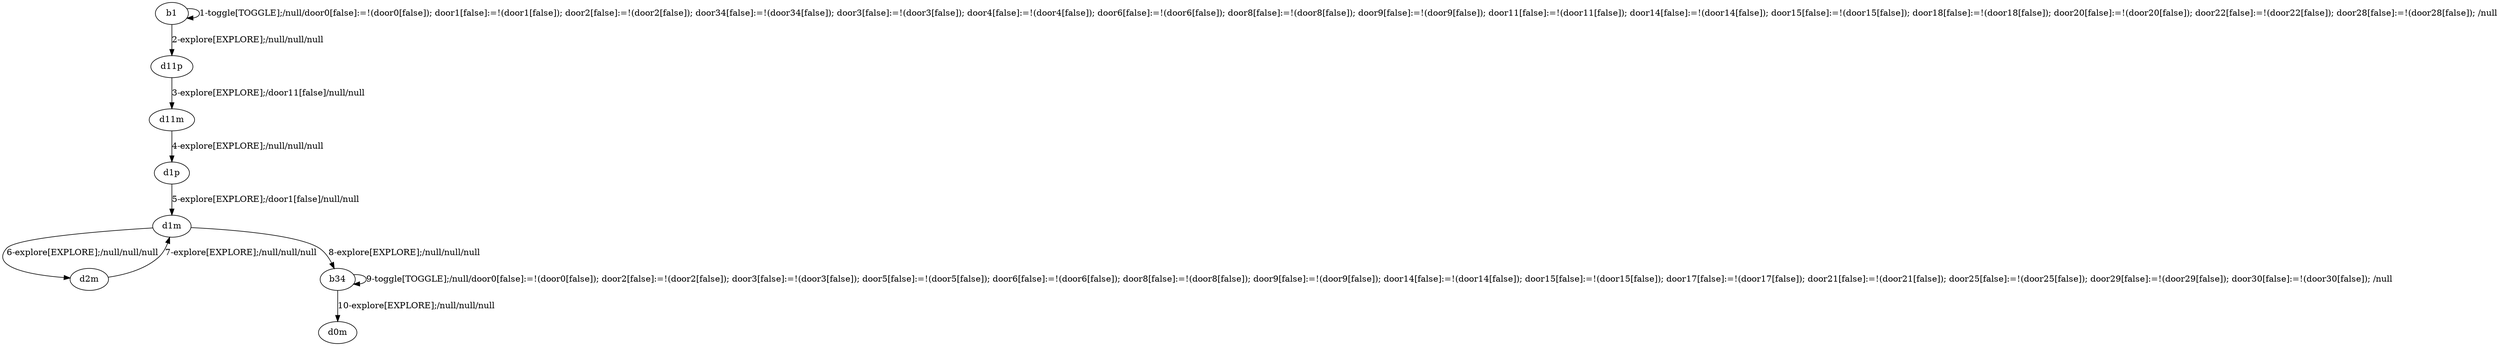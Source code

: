 # Total number of goals covered by this test: 4
# b34 --> b34
# d1m --> b34
# d2m --> d1m
# b34 --> d0m

digraph g {
"b1" -> "b1" [label = "1-toggle[TOGGLE];/null/door0[false]:=!(door0[false]); door1[false]:=!(door1[false]); door2[false]:=!(door2[false]); door34[false]:=!(door34[false]); door3[false]:=!(door3[false]); door4[false]:=!(door4[false]); door6[false]:=!(door6[false]); door8[false]:=!(door8[false]); door9[false]:=!(door9[false]); door11[false]:=!(door11[false]); door14[false]:=!(door14[false]); door15[false]:=!(door15[false]); door18[false]:=!(door18[false]); door20[false]:=!(door20[false]); door22[false]:=!(door22[false]); door28[false]:=!(door28[false]); /null"];
"b1" -> "d11p" [label = "2-explore[EXPLORE];/null/null/null"];
"d11p" -> "d11m" [label = "3-explore[EXPLORE];/door11[false]/null/null"];
"d11m" -> "d1p" [label = "4-explore[EXPLORE];/null/null/null"];
"d1p" -> "d1m" [label = "5-explore[EXPLORE];/door1[false]/null/null"];
"d1m" -> "d2m" [label = "6-explore[EXPLORE];/null/null/null"];
"d2m" -> "d1m" [label = "7-explore[EXPLORE];/null/null/null"];
"d1m" -> "b34" [label = "8-explore[EXPLORE];/null/null/null"];
"b34" -> "b34" [label = "9-toggle[TOGGLE];/null/door0[false]:=!(door0[false]); door2[false]:=!(door2[false]); door3[false]:=!(door3[false]); door5[false]:=!(door5[false]); door6[false]:=!(door6[false]); door8[false]:=!(door8[false]); door9[false]:=!(door9[false]); door14[false]:=!(door14[false]); door15[false]:=!(door15[false]); door17[false]:=!(door17[false]); door21[false]:=!(door21[false]); door25[false]:=!(door25[false]); door29[false]:=!(door29[false]); door30[false]:=!(door30[false]); /null"];
"b34" -> "d0m" [label = "10-explore[EXPLORE];/null/null/null"];
}